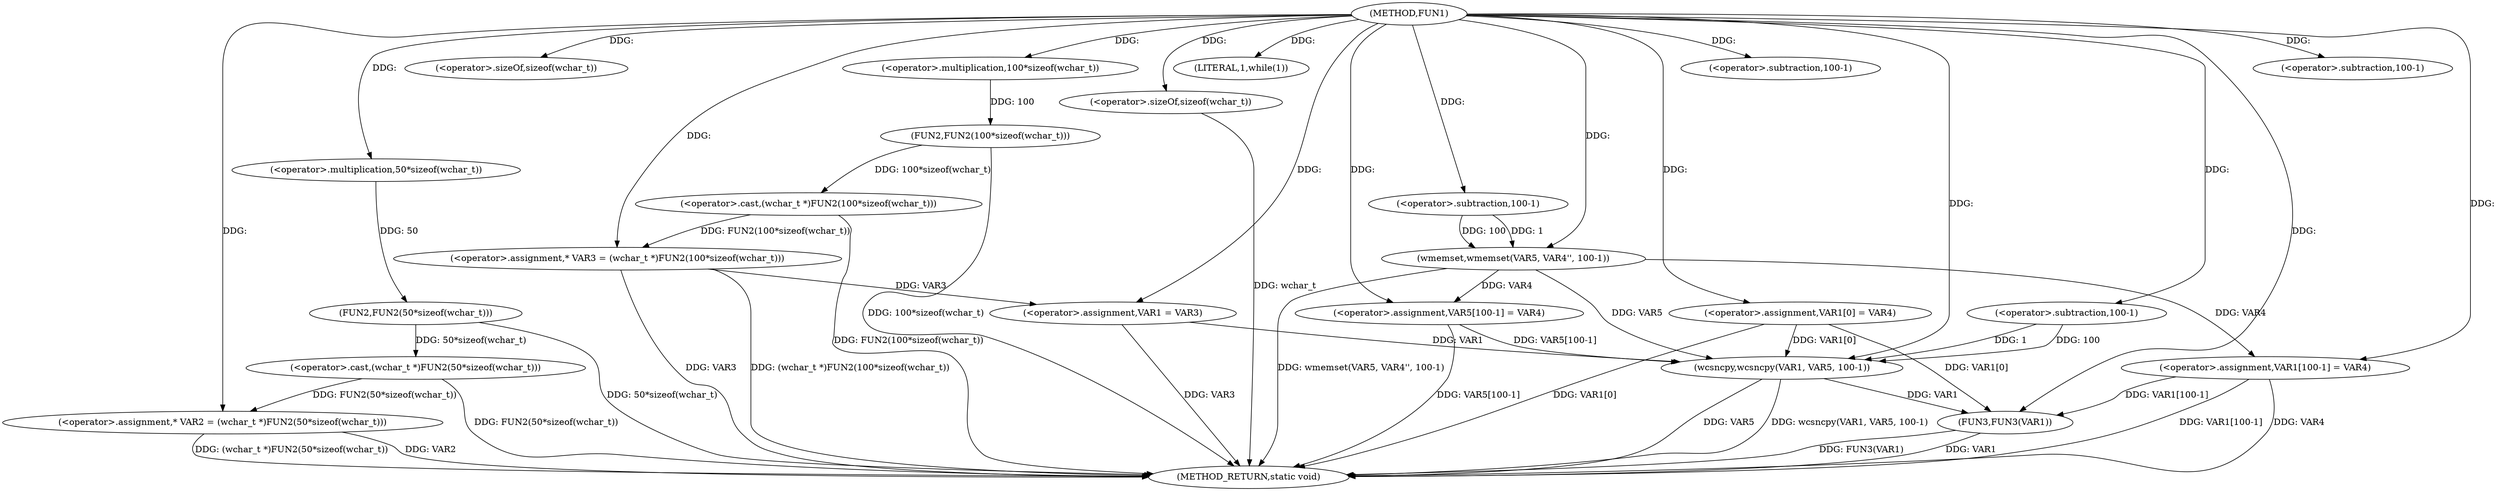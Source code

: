 digraph FUN1 {  
"1000100" [label = "(METHOD,FUN1)" ]
"1000165" [label = "(METHOD_RETURN,static void)" ]
"1000104" [label = "(<operator>.assignment,* VAR2 = (wchar_t *)FUN2(50*sizeof(wchar_t)))" ]
"1000106" [label = "(<operator>.cast,(wchar_t *)FUN2(50*sizeof(wchar_t)))" ]
"1000108" [label = "(FUN2,FUN2(50*sizeof(wchar_t)))" ]
"1000109" [label = "(<operator>.multiplication,50*sizeof(wchar_t))" ]
"1000111" [label = "(<operator>.sizeOf,sizeof(wchar_t))" ]
"1000114" [label = "(<operator>.assignment,* VAR3 = (wchar_t *)FUN2(100*sizeof(wchar_t)))" ]
"1000116" [label = "(<operator>.cast,(wchar_t *)FUN2(100*sizeof(wchar_t)))" ]
"1000118" [label = "(FUN2,FUN2(100*sizeof(wchar_t)))" ]
"1000119" [label = "(<operator>.multiplication,100*sizeof(wchar_t))" ]
"1000121" [label = "(<operator>.sizeOf,sizeof(wchar_t))" ]
"1000124" [label = "(LITERAL,1,while(1))" ]
"1000126" [label = "(<operator>.assignment,VAR1 = VAR3)" ]
"1000129" [label = "(<operator>.assignment,VAR1[0] = VAR4)" ]
"1000137" [label = "(wmemset,wmemset(VAR5, VAR4'', 100-1))" ]
"1000140" [label = "(<operator>.subtraction,100-1)" ]
"1000143" [label = "(<operator>.assignment,VAR5[100-1] = VAR4)" ]
"1000146" [label = "(<operator>.subtraction,100-1)" ]
"1000150" [label = "(wcsncpy,wcsncpy(VAR1, VAR5, 100-1))" ]
"1000153" [label = "(<operator>.subtraction,100-1)" ]
"1000156" [label = "(<operator>.assignment,VAR1[100-1] = VAR4)" ]
"1000159" [label = "(<operator>.subtraction,100-1)" ]
"1000163" [label = "(FUN3,FUN3(VAR1))" ]
  "1000106" -> "1000165"  [ label = "DDG: FUN2(50*sizeof(wchar_t))"] 
  "1000156" -> "1000165"  [ label = "DDG: VAR1[100-1]"] 
  "1000104" -> "1000165"  [ label = "DDG: VAR2"] 
  "1000150" -> "1000165"  [ label = "DDG: VAR5"] 
  "1000116" -> "1000165"  [ label = "DDG: FUN2(100*sizeof(wchar_t))"] 
  "1000150" -> "1000165"  [ label = "DDG: wcsncpy(VAR1, VAR5, 100-1)"] 
  "1000118" -> "1000165"  [ label = "DDG: 100*sizeof(wchar_t)"] 
  "1000114" -> "1000165"  [ label = "DDG: (wchar_t *)FUN2(100*sizeof(wchar_t))"] 
  "1000129" -> "1000165"  [ label = "DDG: VAR1[0]"] 
  "1000163" -> "1000165"  [ label = "DDG: VAR1"] 
  "1000143" -> "1000165"  [ label = "DDG: VAR5[100-1]"] 
  "1000114" -> "1000165"  [ label = "DDG: VAR3"] 
  "1000121" -> "1000165"  [ label = "DDG: wchar_t"] 
  "1000126" -> "1000165"  [ label = "DDG: VAR3"] 
  "1000163" -> "1000165"  [ label = "DDG: FUN3(VAR1)"] 
  "1000156" -> "1000165"  [ label = "DDG: VAR4"] 
  "1000137" -> "1000165"  [ label = "DDG: wmemset(VAR5, VAR4'', 100-1)"] 
  "1000104" -> "1000165"  [ label = "DDG: (wchar_t *)FUN2(50*sizeof(wchar_t))"] 
  "1000108" -> "1000165"  [ label = "DDG: 50*sizeof(wchar_t)"] 
  "1000106" -> "1000104"  [ label = "DDG: FUN2(50*sizeof(wchar_t))"] 
  "1000100" -> "1000104"  [ label = "DDG: "] 
  "1000108" -> "1000106"  [ label = "DDG: 50*sizeof(wchar_t)"] 
  "1000109" -> "1000108"  [ label = "DDG: 50"] 
  "1000100" -> "1000109"  [ label = "DDG: "] 
  "1000100" -> "1000111"  [ label = "DDG: "] 
  "1000116" -> "1000114"  [ label = "DDG: FUN2(100*sizeof(wchar_t))"] 
  "1000100" -> "1000114"  [ label = "DDG: "] 
  "1000118" -> "1000116"  [ label = "DDG: 100*sizeof(wchar_t)"] 
  "1000119" -> "1000118"  [ label = "DDG: 100"] 
  "1000100" -> "1000119"  [ label = "DDG: "] 
  "1000100" -> "1000121"  [ label = "DDG: "] 
  "1000100" -> "1000124"  [ label = "DDG: "] 
  "1000114" -> "1000126"  [ label = "DDG: VAR3"] 
  "1000100" -> "1000126"  [ label = "DDG: "] 
  "1000100" -> "1000129"  [ label = "DDG: "] 
  "1000100" -> "1000137"  [ label = "DDG: "] 
  "1000140" -> "1000137"  [ label = "DDG: 100"] 
  "1000140" -> "1000137"  [ label = "DDG: 1"] 
  "1000100" -> "1000140"  [ label = "DDG: "] 
  "1000137" -> "1000143"  [ label = "DDG: VAR4"] 
  "1000100" -> "1000143"  [ label = "DDG: "] 
  "1000100" -> "1000146"  [ label = "DDG: "] 
  "1000129" -> "1000150"  [ label = "DDG: VAR1[0]"] 
  "1000126" -> "1000150"  [ label = "DDG: VAR1"] 
  "1000100" -> "1000150"  [ label = "DDG: "] 
  "1000143" -> "1000150"  [ label = "DDG: VAR5[100-1]"] 
  "1000137" -> "1000150"  [ label = "DDG: VAR5"] 
  "1000153" -> "1000150"  [ label = "DDG: 100"] 
  "1000153" -> "1000150"  [ label = "DDG: 1"] 
  "1000100" -> "1000153"  [ label = "DDG: "] 
  "1000100" -> "1000156"  [ label = "DDG: "] 
  "1000137" -> "1000156"  [ label = "DDG: VAR4"] 
  "1000100" -> "1000159"  [ label = "DDG: "] 
  "1000129" -> "1000163"  [ label = "DDG: VAR1[0]"] 
  "1000150" -> "1000163"  [ label = "DDG: VAR1"] 
  "1000156" -> "1000163"  [ label = "DDG: VAR1[100-1]"] 
  "1000100" -> "1000163"  [ label = "DDG: "] 
}
